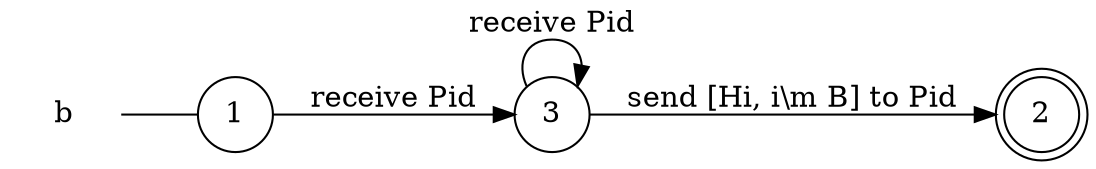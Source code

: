 digraph b {
	rankdir="LR";
	n_0 [label="b", shape="plaintext"];
	n_1 [id="1", shape=circle, label="1"];
	n_0 -> n_1 [arrowhead=none];
	n_2 [id="2", shape=doublecircle, label="2"];
	n_3 [id="3", shape=circle, label="3"];

	n_3 -> n_2 [id="[$e|1]", label="send [Hi, i\\m B] to Pid"];
	n_3 -> n_3 [id="[$e|0]", label="receive Pid"];
	n_1 -> n_3 [id="[$e|2]", label="receive Pid"];
}
